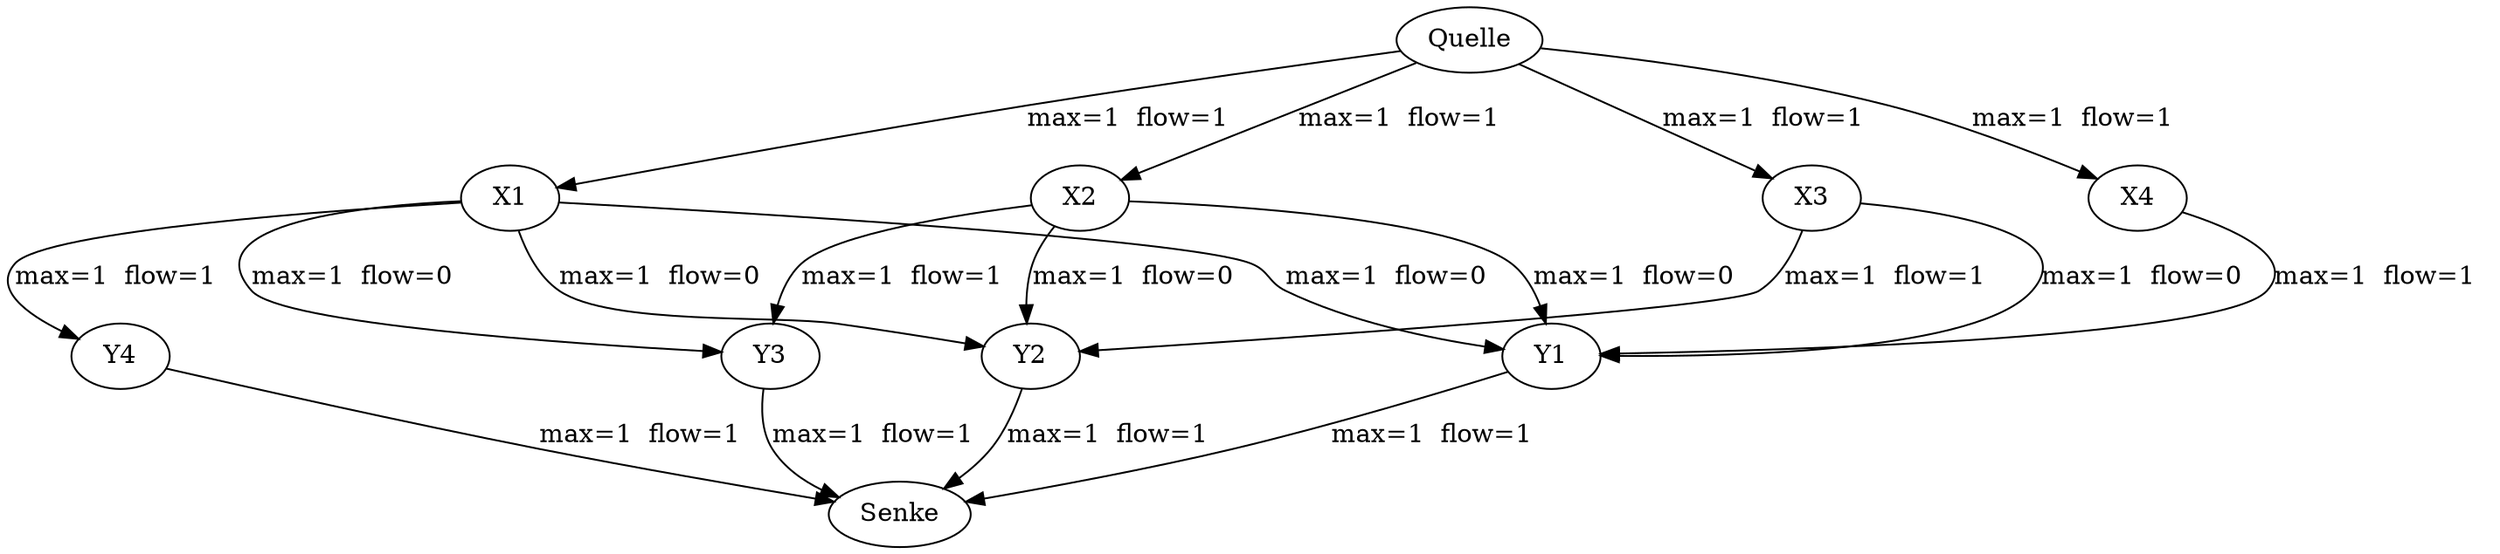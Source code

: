 digraph graph_09_edmondsk
{
"Quelle"
"X1"
"X2"
"X3"
"X4"
"Y1"
"Y2"
"Y3"
"Y4"
"Senke"
"Quelle" -> "X1" [label="max=1  flow=1  "]
"Quelle" -> "X2" [label="max=1  flow=1  "]
"Quelle" -> "X3" [label="max=1  flow=1  "]
"Quelle" -> "X4" [label="max=1  flow=1  "]
"X1" -> "Y1" [label="max=1  flow=0  "]
"X1" -> "Y2" [label="max=1  flow=0  "]
"X1" -> "Y3" [label="max=1  flow=0  "]
"X1" -> "Y4" [label="max=1  flow=1  "]
"X2" -> "Y1" [label="max=1  flow=0  "]
"X2" -> "Y2" [label="max=1  flow=0  "]
"X2" -> "Y3" [label="max=1  flow=1  "]
"X3" -> "Y1" [label="max=1  flow=0  "]
"X3" -> "Y2" [label="max=1  flow=1  "]
"X4" -> "Y1" [label="max=1  flow=1  "]
"Y1" -> "Senke" [label="max=1  flow=1  "]
"Y2" -> "Senke" [label="max=1  flow=1  "]
"Y3" -> "Senke" [label="max=1  flow=1  "]
"Y4" -> "Senke" [label="max=1  flow=1  "]
}
